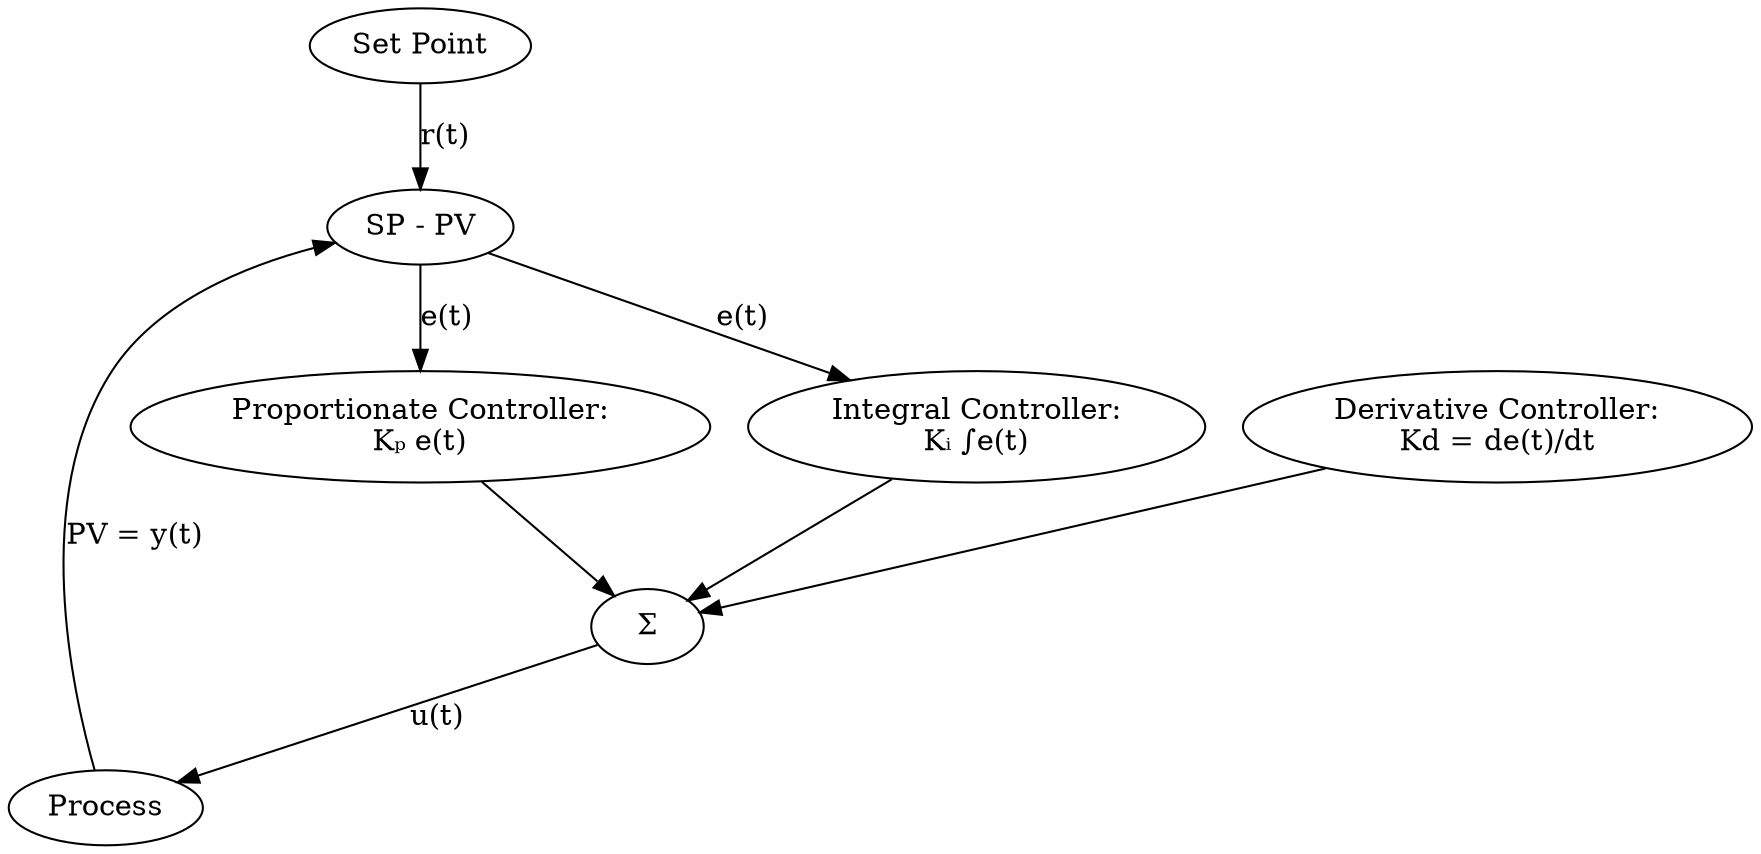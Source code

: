 digraph PI {
    SP [label="Set Point"];
    PR [label="Process"];
    S1 [label="SP - PV"];
    P  [label="Proportionate Controller:\nKₚ e(t)"];
    I  [label="Integral Controller:\nKᵢ ∫e(t)"];
    D  [label="Derivative Controller:\nKd = de(t)/dt"];
    S2 [label="Σ"];

    SP -> S1 [label="r(t)"];
    PR -> S1 [label="PV = y(t)"];
    S1 -> P  [label="e(t)"];
    S1 -> I  [label="e(t)"];
    P  -> S2;
    I  -> S2;
    D  -> S2;
    S2 -> PR [label="u(t)"];
}

